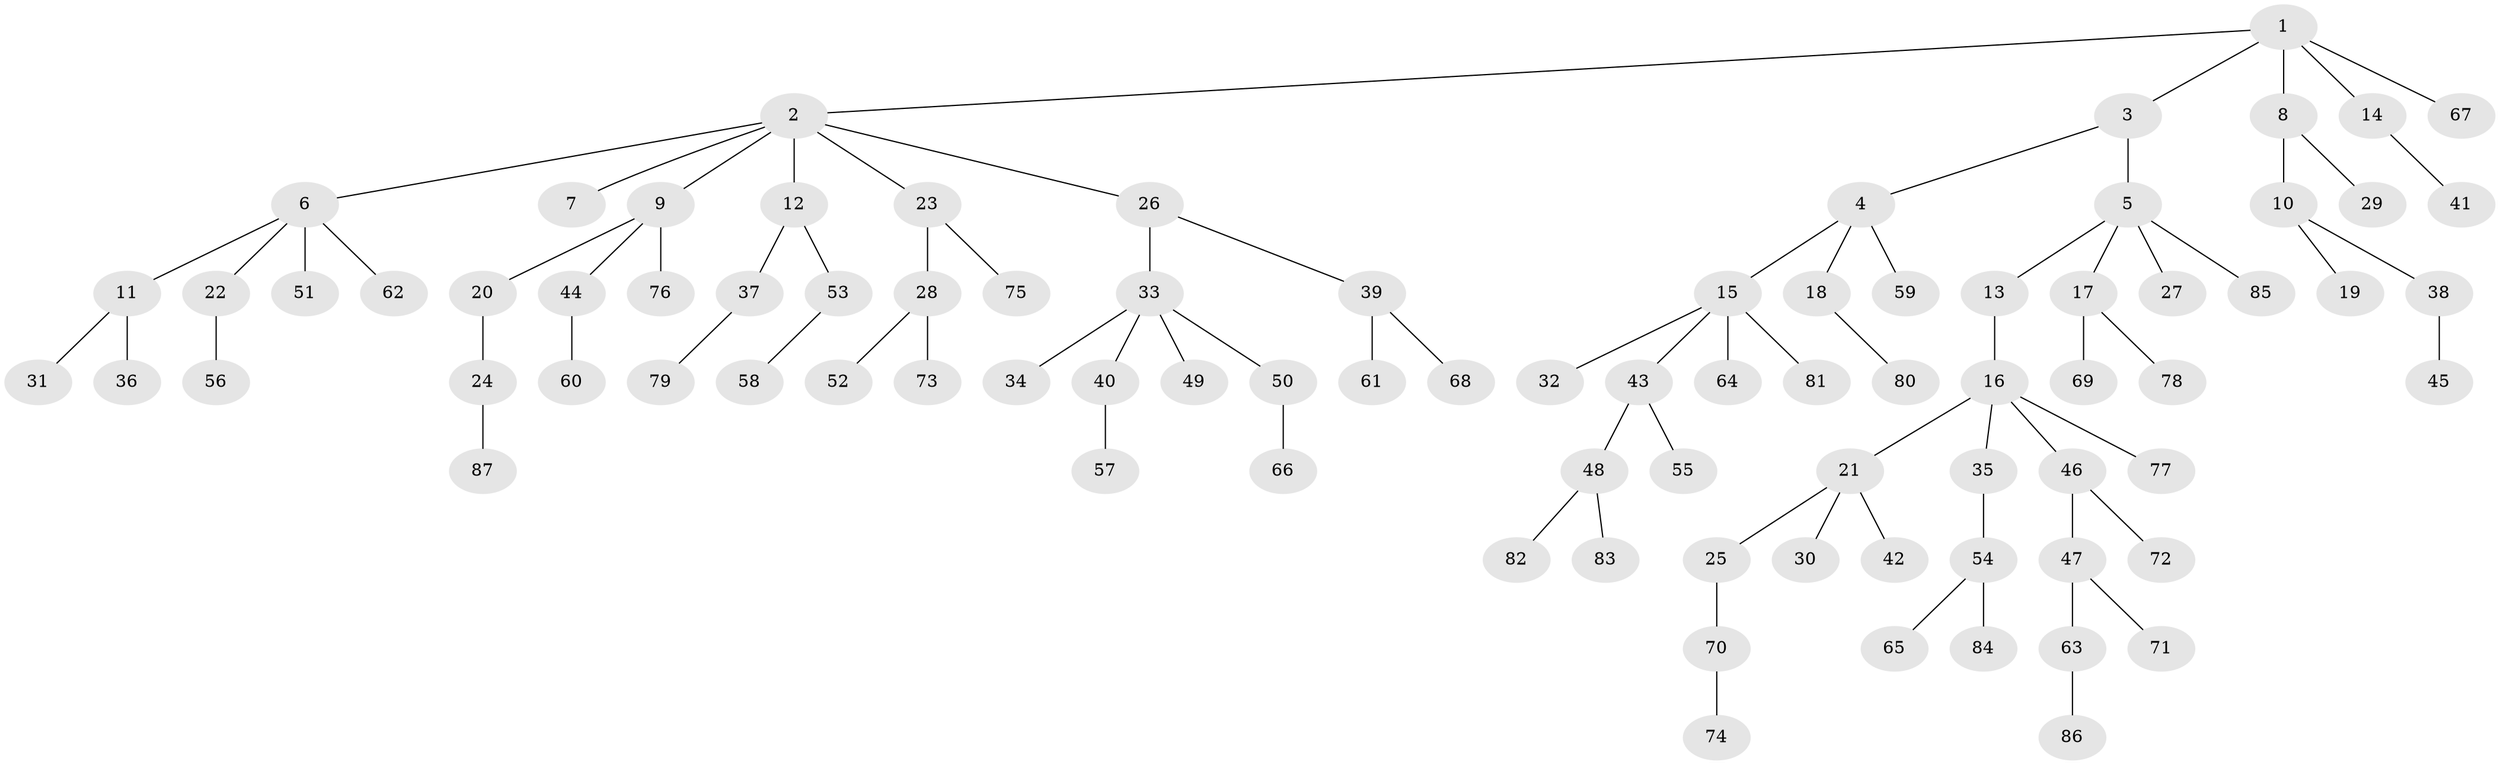 // coarse degree distribution, {6: 0.08333333333333333, 4: 0.016666666666666666, 5: 0.03333333333333333, 3: 0.1, 2: 0.16666666666666666, 1: 0.6}
// Generated by graph-tools (version 1.1) at 2025/24/03/03/25 07:24:08]
// undirected, 87 vertices, 86 edges
graph export_dot {
graph [start="1"]
  node [color=gray90,style=filled];
  1;
  2;
  3;
  4;
  5;
  6;
  7;
  8;
  9;
  10;
  11;
  12;
  13;
  14;
  15;
  16;
  17;
  18;
  19;
  20;
  21;
  22;
  23;
  24;
  25;
  26;
  27;
  28;
  29;
  30;
  31;
  32;
  33;
  34;
  35;
  36;
  37;
  38;
  39;
  40;
  41;
  42;
  43;
  44;
  45;
  46;
  47;
  48;
  49;
  50;
  51;
  52;
  53;
  54;
  55;
  56;
  57;
  58;
  59;
  60;
  61;
  62;
  63;
  64;
  65;
  66;
  67;
  68;
  69;
  70;
  71;
  72;
  73;
  74;
  75;
  76;
  77;
  78;
  79;
  80;
  81;
  82;
  83;
  84;
  85;
  86;
  87;
  1 -- 2;
  1 -- 3;
  1 -- 8;
  1 -- 14;
  1 -- 67;
  2 -- 6;
  2 -- 7;
  2 -- 9;
  2 -- 12;
  2 -- 23;
  2 -- 26;
  3 -- 4;
  3 -- 5;
  4 -- 15;
  4 -- 18;
  4 -- 59;
  5 -- 13;
  5 -- 17;
  5 -- 27;
  5 -- 85;
  6 -- 11;
  6 -- 22;
  6 -- 51;
  6 -- 62;
  8 -- 10;
  8 -- 29;
  9 -- 20;
  9 -- 44;
  9 -- 76;
  10 -- 19;
  10 -- 38;
  11 -- 31;
  11 -- 36;
  12 -- 37;
  12 -- 53;
  13 -- 16;
  14 -- 41;
  15 -- 32;
  15 -- 43;
  15 -- 64;
  15 -- 81;
  16 -- 21;
  16 -- 35;
  16 -- 46;
  16 -- 77;
  17 -- 69;
  17 -- 78;
  18 -- 80;
  20 -- 24;
  21 -- 25;
  21 -- 30;
  21 -- 42;
  22 -- 56;
  23 -- 28;
  23 -- 75;
  24 -- 87;
  25 -- 70;
  26 -- 33;
  26 -- 39;
  28 -- 52;
  28 -- 73;
  33 -- 34;
  33 -- 40;
  33 -- 49;
  33 -- 50;
  35 -- 54;
  37 -- 79;
  38 -- 45;
  39 -- 61;
  39 -- 68;
  40 -- 57;
  43 -- 48;
  43 -- 55;
  44 -- 60;
  46 -- 47;
  46 -- 72;
  47 -- 63;
  47 -- 71;
  48 -- 82;
  48 -- 83;
  50 -- 66;
  53 -- 58;
  54 -- 65;
  54 -- 84;
  63 -- 86;
  70 -- 74;
}
